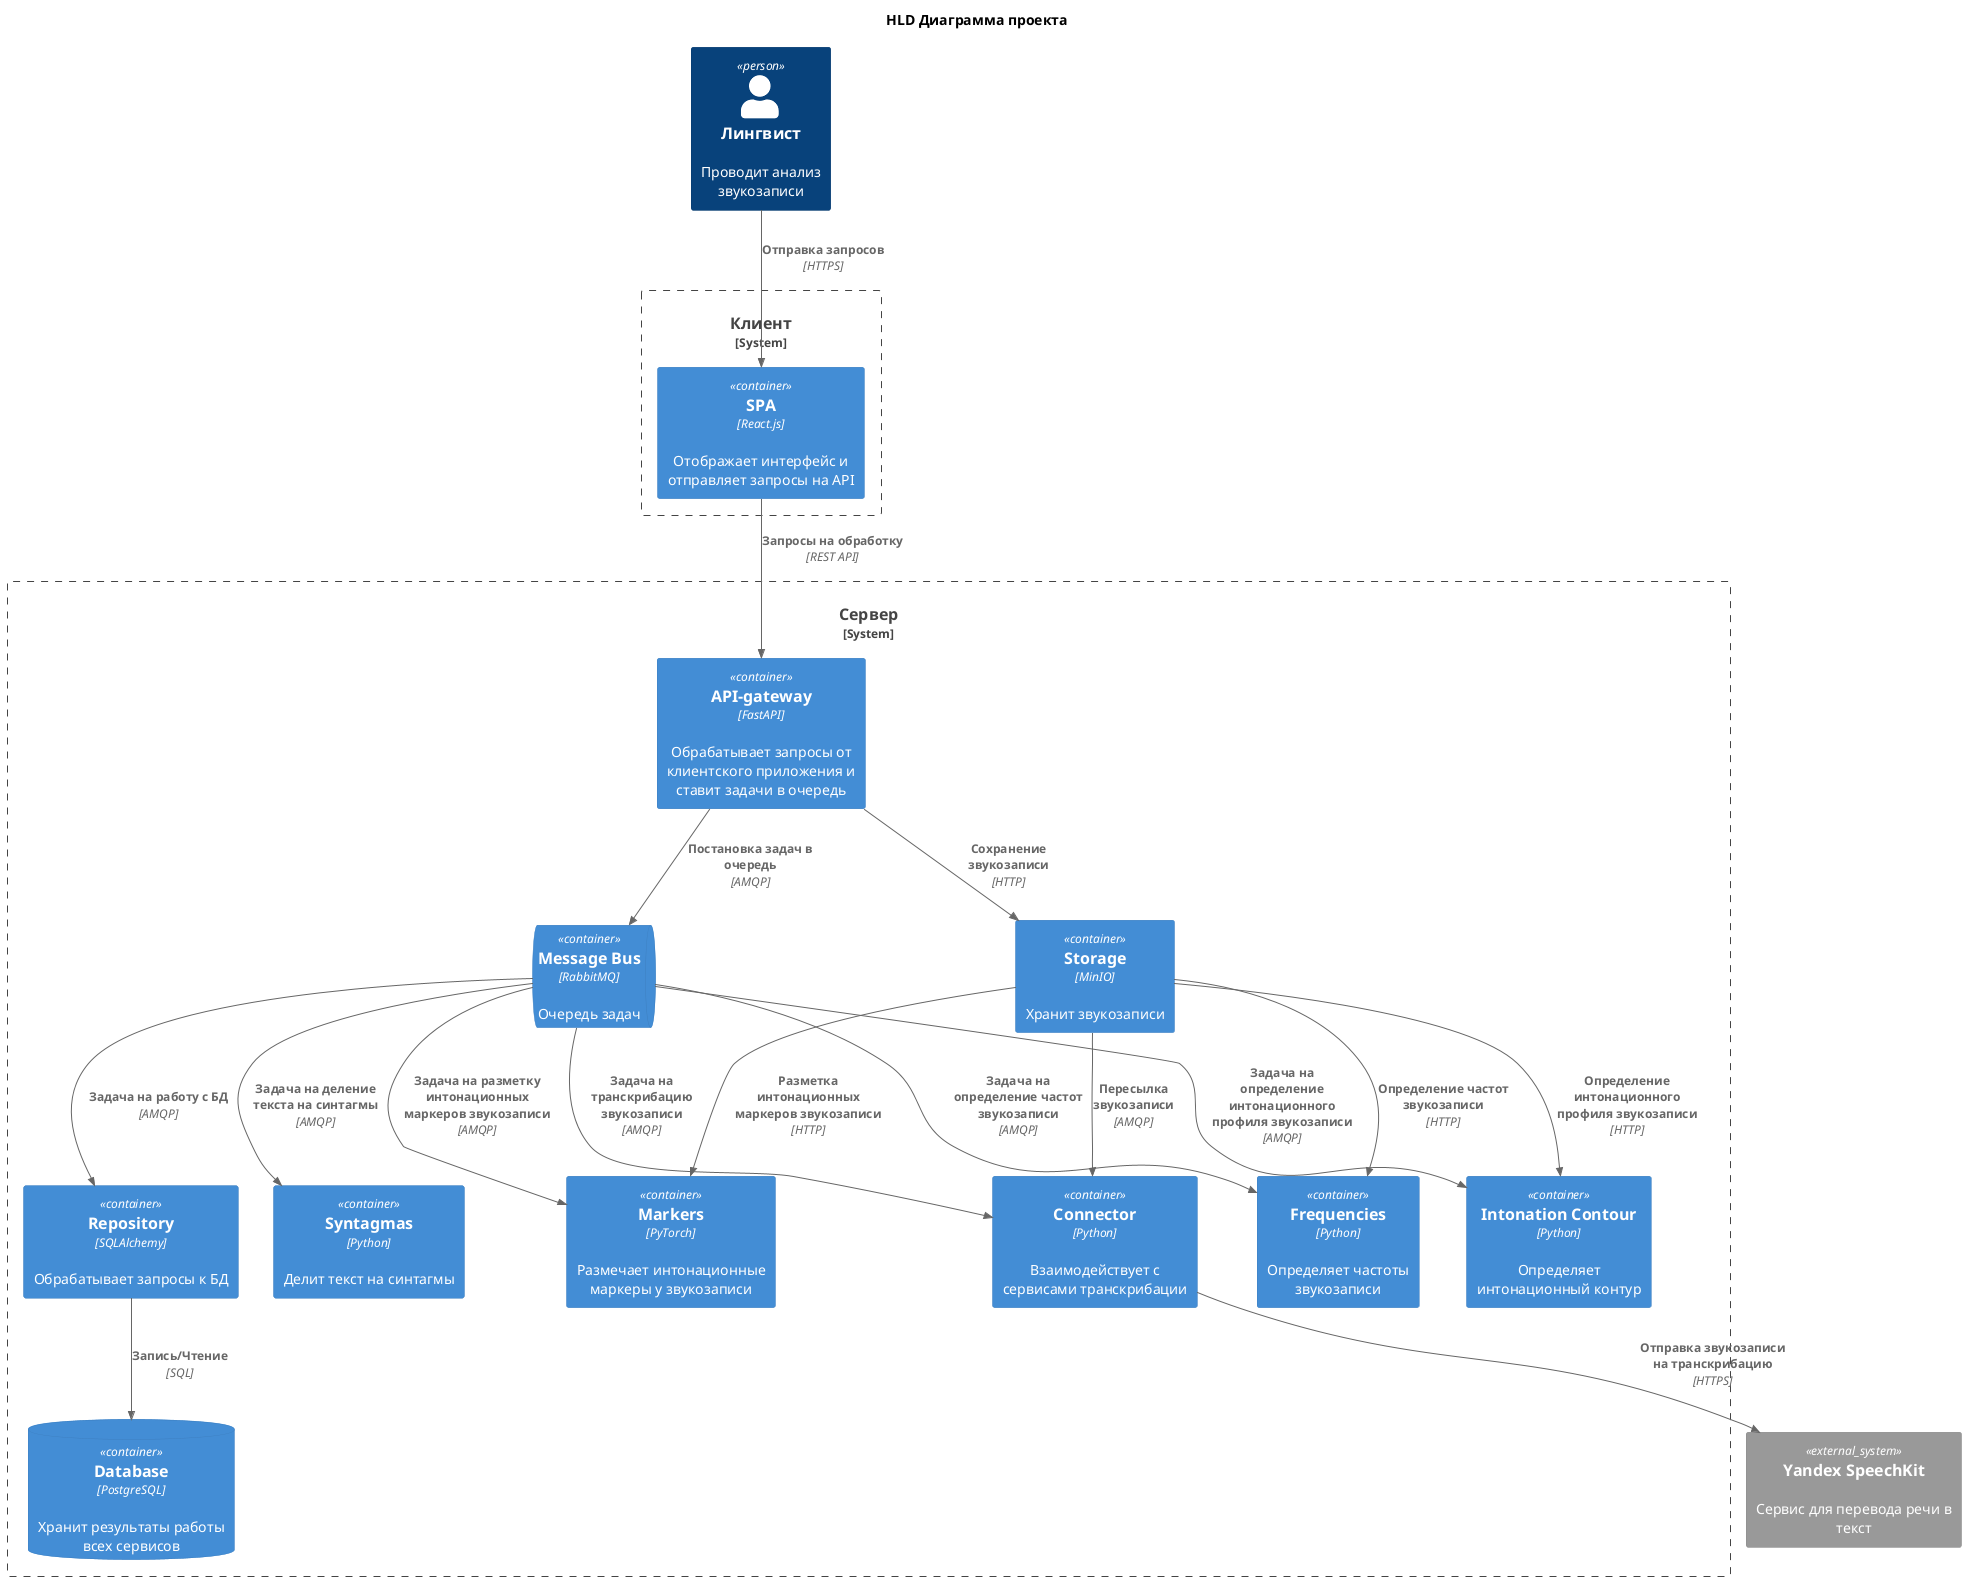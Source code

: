 @startuml
!include <C4/C4_Container>
title HLD Диаграмма проекта

Person(user, "Лингвист", "Проводит анализ звукозаписи")
System_Boundary(c1, "Клиент") {
  Container(webapp, "SPA", "React.js", "Отображает интерфейс и отправляет запросы на API")
}

System_Boundary(s1, "Сервер") {
  Container(api, "API-gateway", "FastAPI", "Обрабатывает запросы от клиентского приложения и ставит задачи в очередь")
  ContainerQueue(messagebus, "Message Bus", "RabbitMQ", "Очередь задач")
  Container(repo, "Repository", "SQLAlchemy", "Обрабатывает запросы к БД")
  ContainerDb(db, "Database", "PostgreSQL", "Хранит результаты работы всех сервисов")
  Container(freqs, "Frequencies", "Python", "Определяет частоты звукозаписи")
  Container(inton, "Intonation Contour", "Python", "Определяет интонационный контур")
  Container(syntags, "Syntagmas", "Python", "Делит текст на синтагмы")
  Container(nn, "Markers", "PyTorch", "Размечает интонационные маркеры у звукозаписи")
  Container(connector, "Connector", "Python", "Взаимодействует с сервисами транскрибации")
  Container(s3, "Storage", "MinIO", "Хранит звукозаписи")
}

System_Ext(yandex, "Yandex SpeechKit", "Сервис для перевода речи в текст")

Rel(user, webapp, "Отправка запросов", "HTTPS")
Rel(webapp, api, "Запросы на обработку", "REST API")
Rel(api, messagebus, "Постановка задач в очередь", "AMQP")
Rel(api, s3, "Сохранение звукозаписи", "HTTP")
Rel(messagebus, freqs, "Задача на определение частот звукозаписи", "AMQP")
Rel(messagebus, inton, "Задача на определение интонационного профиля звукозаписи", "AMQP")
Rel(messagebus, syntags, "Задача на деление текста на синтагмы", "AMQP")
Rel(messagebus, nn, "Задача на разметку интонационных маркеров звукозаписи", "AMQP")
Rel(messagebus, connector, "Задача на транскрибацию звукозаписи", "AMQP")
Rel(messagebus, repo, "Задача на работу с БД", "AMQP")
Rel(repo, db, "Запись/Чтение", "SQL")
Rel(connector, yandex, "Отправка звукозаписи на транскрибацию", "HTTPS")
Rel(s3, freqs, "Определение частот звукозаписи", "HTTP")
Rel(s3, inton, "Определение интонационного профиля звукозаписи", "HTTP")
Rel(s3, nn, "Разметка интонационных маркеров звукозаписи", "HTTP")
Rel(s3, connector, "Пересылка звукозаписи", "AMQP")

@enduml
